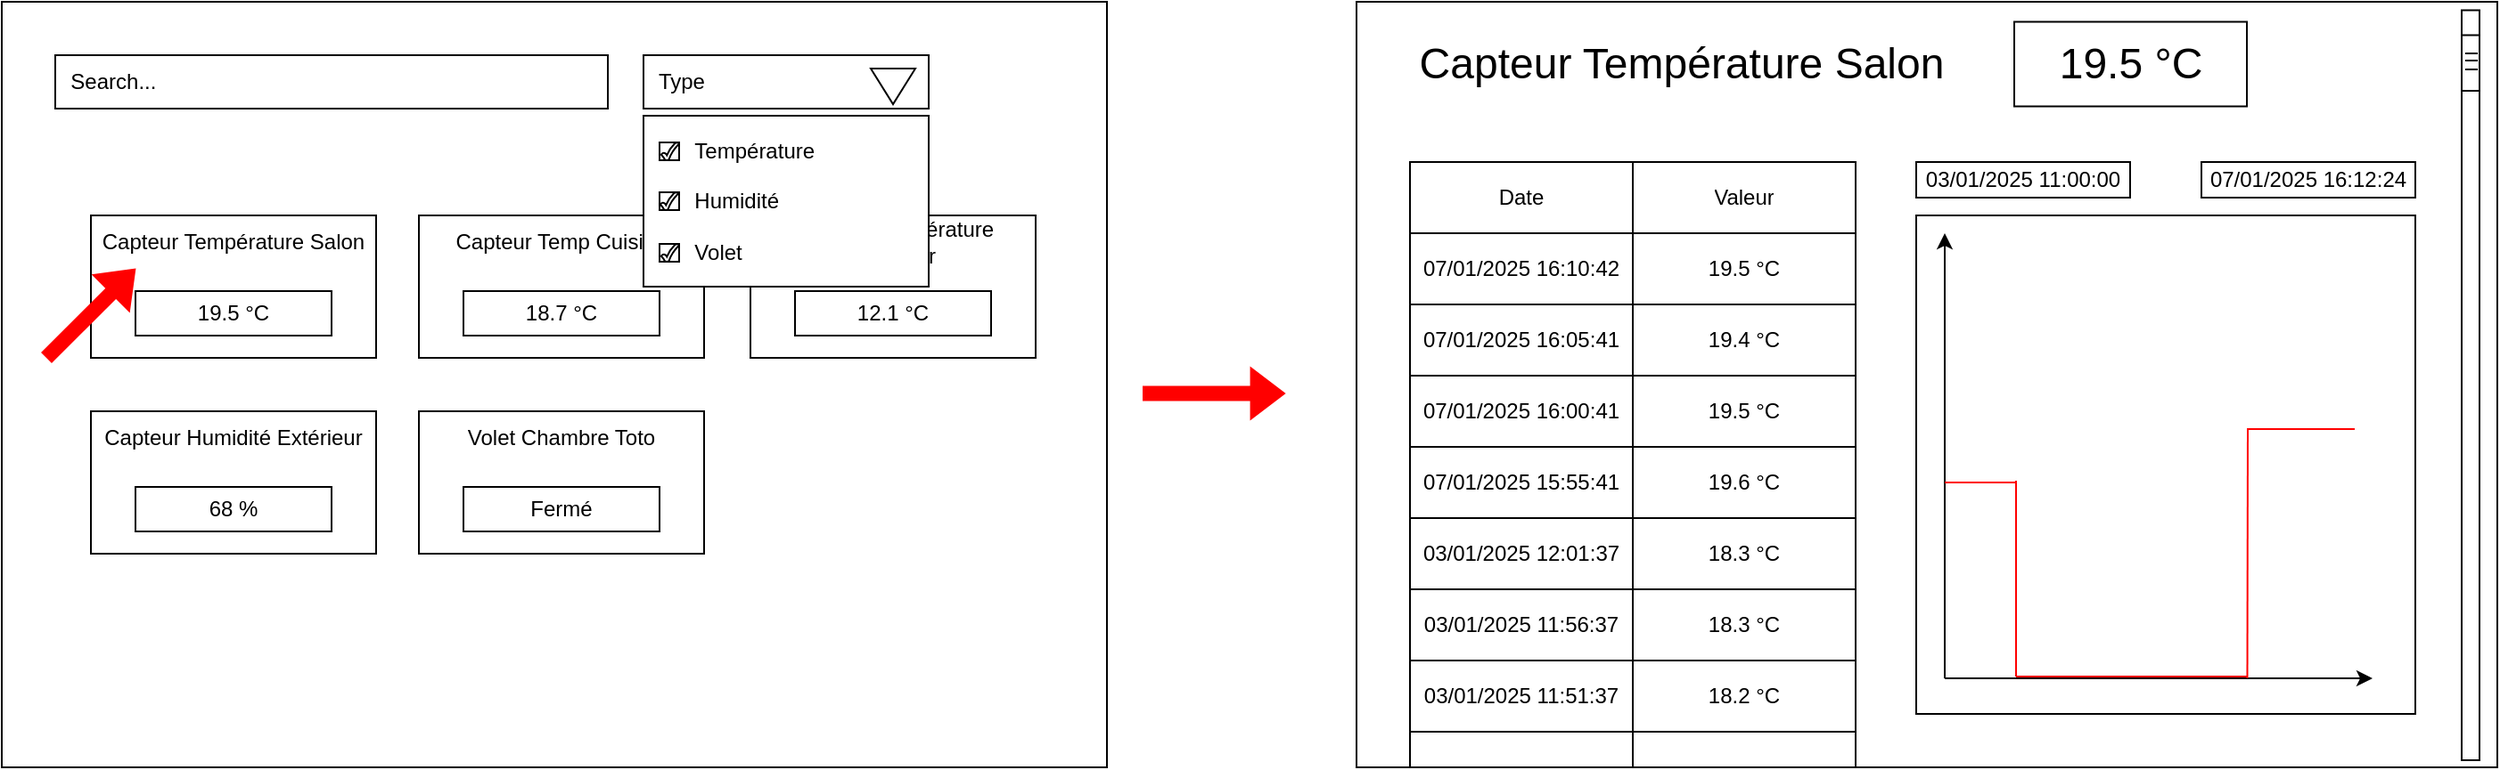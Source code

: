 <mxfile version="26.0.4">
  <diagram name="Page-1" id="Zfw16q6aDVAe8OGPtLQg">
    <mxGraphModel dx="2248" dy="920" grid="1" gridSize="10" guides="1" tooltips="1" connect="1" arrows="1" fold="1" page="1" pageScale="1" pageWidth="827" pageHeight="1169" math="0" shadow="0">
      <root>
        <mxCell id="0" />
        <mxCell id="1" parent="0" />
        <mxCell id="PC9kTfX994w1YG4X2F00-1" value="" style="rounded=0;whiteSpace=wrap;html=1;" vertex="1" parent="1">
          <mxGeometry x="20" y="20" width="620" height="430" as="geometry" />
        </mxCell>
        <mxCell id="PC9kTfX994w1YG4X2F00-2" value="&amp;nbsp; Type" style="rounded=0;whiteSpace=wrap;html=1;align=left;" vertex="1" parent="1">
          <mxGeometry x="380" y="50" width="160" height="30" as="geometry" />
        </mxCell>
        <mxCell id="PC9kTfX994w1YG4X2F00-11" value="" style="rounded=0;whiteSpace=wrap;html=1;" vertex="1" parent="1">
          <mxGeometry x="70" y="140" width="160" height="80" as="geometry" />
        </mxCell>
        <mxCell id="PC9kTfX994w1YG4X2F00-13" value="Capteur Température Salon" style="text;html=1;align=center;verticalAlign=middle;whiteSpace=wrap;rounded=0;" vertex="1" parent="1">
          <mxGeometry x="70" y="140" width="160" height="30" as="geometry" />
        </mxCell>
        <mxCell id="PC9kTfX994w1YG4X2F00-14" value="19.5 °C" style="rounded=0;whiteSpace=wrap;html=1;" vertex="1" parent="1">
          <mxGeometry x="95" y="182.5" width="110" height="25" as="geometry" />
        </mxCell>
        <mxCell id="PC9kTfX994w1YG4X2F00-15" value="" style="rounded=0;whiteSpace=wrap;html=1;" vertex="1" parent="1">
          <mxGeometry x="254" y="140" width="160" height="80" as="geometry" />
        </mxCell>
        <mxCell id="PC9kTfX994w1YG4X2F00-16" value="Capteur Temp Cuisine" style="text;html=1;align=center;verticalAlign=middle;whiteSpace=wrap;rounded=0;" vertex="1" parent="1">
          <mxGeometry x="254" y="140" width="160" height="30" as="geometry" />
        </mxCell>
        <mxCell id="PC9kTfX994w1YG4X2F00-17" value="18.7 °C" style="rounded=0;whiteSpace=wrap;html=1;" vertex="1" parent="1">
          <mxGeometry x="279" y="182.5" width="110" height="25" as="geometry" />
        </mxCell>
        <mxCell id="PC9kTfX994w1YG4X2F00-21" value="&lt;div align=&quot;left&quot;&gt;&amp;nbsp; Search...&lt;/div&gt;" style="rounded=0;whiteSpace=wrap;html=1;align=left;" vertex="1" parent="1">
          <mxGeometry x="50" y="50" width="310" height="30" as="geometry" />
        </mxCell>
        <mxCell id="PC9kTfX994w1YG4X2F00-22" value="" style="triangle;whiteSpace=wrap;html=1;rotation=90;" vertex="1" parent="1">
          <mxGeometry x="510" y="55" width="20" height="25" as="geometry" />
        </mxCell>
        <mxCell id="PC9kTfX994w1YG4X2F00-26" value="" style="group" vertex="1" connectable="0" parent="1">
          <mxGeometry x="440" y="140" width="160" height="80" as="geometry" />
        </mxCell>
        <mxCell id="PC9kTfX994w1YG4X2F00-18" value="" style="rounded=0;whiteSpace=wrap;html=1;" vertex="1" parent="PC9kTfX994w1YG4X2F00-26">
          <mxGeometry width="160" height="80" as="geometry" />
        </mxCell>
        <mxCell id="PC9kTfX994w1YG4X2F00-19" value="Capteur Température Extérieur" style="text;html=1;align=center;verticalAlign=middle;whiteSpace=wrap;rounded=0;" vertex="1" parent="PC9kTfX994w1YG4X2F00-26">
          <mxGeometry width="160" height="30" as="geometry" />
        </mxCell>
        <mxCell id="PC9kTfX994w1YG4X2F00-20" value="12.1 °C" style="rounded=0;whiteSpace=wrap;html=1;" vertex="1" parent="PC9kTfX994w1YG4X2F00-26">
          <mxGeometry x="25" y="42.5" width="110" height="25" as="geometry" />
        </mxCell>
        <mxCell id="PC9kTfX994w1YG4X2F00-27" value="" style="group" vertex="1" connectable="0" parent="1">
          <mxGeometry x="70" y="250" width="160" height="80" as="geometry" />
        </mxCell>
        <mxCell id="PC9kTfX994w1YG4X2F00-28" value="" style="rounded=0;whiteSpace=wrap;html=1;" vertex="1" parent="PC9kTfX994w1YG4X2F00-27">
          <mxGeometry width="160" height="80" as="geometry" />
        </mxCell>
        <mxCell id="PC9kTfX994w1YG4X2F00-29" value="Capteur Humidité Extérieur" style="text;html=1;align=center;verticalAlign=middle;whiteSpace=wrap;rounded=0;" vertex="1" parent="PC9kTfX994w1YG4X2F00-27">
          <mxGeometry width="160" height="30" as="geometry" />
        </mxCell>
        <mxCell id="PC9kTfX994w1YG4X2F00-30" value="68 %" style="rounded=0;whiteSpace=wrap;html=1;" vertex="1" parent="PC9kTfX994w1YG4X2F00-27">
          <mxGeometry x="25" y="42.5" width="110" height="25" as="geometry" />
        </mxCell>
        <mxCell id="PC9kTfX994w1YG4X2F00-31" value="" style="group" vertex="1" connectable="0" parent="1">
          <mxGeometry x="254" y="250" width="160" height="80" as="geometry" />
        </mxCell>
        <mxCell id="PC9kTfX994w1YG4X2F00-32" value="" style="rounded=0;whiteSpace=wrap;html=1;" vertex="1" parent="PC9kTfX994w1YG4X2F00-31">
          <mxGeometry width="160" height="80" as="geometry" />
        </mxCell>
        <mxCell id="PC9kTfX994w1YG4X2F00-33" value="Volet Chambre Toto" style="text;html=1;align=center;verticalAlign=middle;whiteSpace=wrap;rounded=0;" vertex="1" parent="PC9kTfX994w1YG4X2F00-31">
          <mxGeometry width="160" height="30" as="geometry" />
        </mxCell>
        <mxCell id="PC9kTfX994w1YG4X2F00-34" value="Fermé" style="rounded=0;whiteSpace=wrap;html=1;" vertex="1" parent="PC9kTfX994w1YG4X2F00-31">
          <mxGeometry x="25" y="42.5" width="110" height="25" as="geometry" />
        </mxCell>
        <mxCell id="PC9kTfX994w1YG4X2F00-23" value="&lt;div&gt;&lt;span style=&quot;white-space: pre;&quot;&gt;&#x9;&lt;/span&gt;Température&lt;/div&gt;&lt;div&gt;&lt;br&gt;&lt;/div&gt;&lt;div&gt;&lt;span style=&quot;white-space: pre;&quot;&gt;&#x9;&lt;/span&gt;Humidité&lt;/div&gt;&lt;div&gt;&lt;br&gt;&lt;/div&gt;&lt;div&gt;&lt;span style=&quot;white-space: pre;&quot;&gt;&#x9;&lt;/span&gt;Volet&lt;br&gt;&lt;/div&gt;" style="rounded=0;whiteSpace=wrap;html=1;align=left;" vertex="1" parent="1">
          <mxGeometry x="380" y="84" width="160" height="96" as="geometry" />
        </mxCell>
        <mxCell id="PC9kTfX994w1YG4X2F00-95" value="" style="rounded=0;whiteSpace=wrap;html=1;" vertex="1" parent="1">
          <mxGeometry x="389" y="99" width="11" height="10" as="geometry" />
        </mxCell>
        <mxCell id="PC9kTfX994w1YG4X2F00-96" value="" style="rounded=0;whiteSpace=wrap;html=1;" vertex="1" parent="1">
          <mxGeometry x="389" y="127" width="11" height="10" as="geometry" />
        </mxCell>
        <mxCell id="PC9kTfX994w1YG4X2F00-97" value="" style="rounded=0;whiteSpace=wrap;html=1;" vertex="1" parent="1">
          <mxGeometry x="389" y="156" width="11" height="10" as="geometry" />
        </mxCell>
        <mxCell id="PC9kTfX994w1YG4X2F00-98" value="" style="verticalLabelPosition=bottom;verticalAlign=top;html=1;shape=mxgraph.basic.tick" vertex="1" parent="1">
          <mxGeometry x="390" y="156" width="10" height="10" as="geometry" />
        </mxCell>
        <mxCell id="PC9kTfX994w1YG4X2F00-99" value="" style="verticalLabelPosition=bottom;verticalAlign=top;html=1;shape=mxgraph.basic.tick" vertex="1" parent="1">
          <mxGeometry x="389.5" y="127" width="10" height="10" as="geometry" />
        </mxCell>
        <mxCell id="PC9kTfX994w1YG4X2F00-100" value="" style="verticalLabelPosition=bottom;verticalAlign=top;html=1;shape=mxgraph.basic.tick" vertex="1" parent="1">
          <mxGeometry x="390" y="99" width="10" height="10" as="geometry" />
        </mxCell>
        <mxCell id="PC9kTfX994w1YG4X2F00-103" value="" style="shape=flexArrow;endArrow=classic;html=1;rounded=0;fillColor=#FF0000;width=7.429;endSize=5.903;strokeColor=#FF0000;" edge="1" parent="1">
          <mxGeometry width="50" height="50" relative="1" as="geometry">
            <mxPoint x="45" y="220" as="sourcePoint" />
            <mxPoint x="95" y="170" as="targetPoint" />
          </mxGeometry>
        </mxCell>
        <mxCell id="PC9kTfX994w1YG4X2F00-104" value="" style="rounded=0;whiteSpace=wrap;html=1;" vertex="1" parent="1">
          <mxGeometry x="780" y="20" width="640" height="430" as="geometry" />
        </mxCell>
        <mxCell id="PC9kTfX994w1YG4X2F00-105" value="&lt;font style=&quot;font-size: 24px;&quot;&gt;Capteur Température Salon&lt;/font&gt;" style="text;html=1;align=center;verticalAlign=middle;whiteSpace=wrap;rounded=0;" vertex="1" parent="1">
          <mxGeometry x="805" y="40" width="315" height="30" as="geometry" />
        </mxCell>
        <mxCell id="PC9kTfX994w1YG4X2F00-106" value="&lt;font style=&quot;font-size: 24px;&quot;&gt;19.5 °C&lt;/font&gt;" style="rounded=0;whiteSpace=wrap;html=1;" vertex="1" parent="1">
          <mxGeometry x="1149" y="31.25" width="130.5" height="47.5" as="geometry" />
        </mxCell>
        <mxCell id="PC9kTfX994w1YG4X2F00-107" value="" style="shape=table;startSize=0;container=1;collapsible=0;childLayout=tableLayout;" vertex="1" parent="1">
          <mxGeometry x="810" y="110" width="250" height="340" as="geometry" />
        </mxCell>
        <mxCell id="PC9kTfX994w1YG4X2F00-108" value="" style="shape=tableRow;horizontal=0;startSize=0;swimlaneHead=0;swimlaneBody=0;strokeColor=inherit;top=0;left=0;bottom=0;right=0;collapsible=0;dropTarget=0;fillColor=none;points=[[0,0.5],[1,0.5]];portConstraint=eastwest;" vertex="1" parent="PC9kTfX994w1YG4X2F00-107">
          <mxGeometry width="250" height="40" as="geometry" />
        </mxCell>
        <mxCell id="PC9kTfX994w1YG4X2F00-109" value="Date" style="shape=partialRectangle;html=1;whiteSpace=wrap;connectable=0;strokeColor=inherit;overflow=hidden;fillColor=none;top=0;left=0;bottom=0;right=0;pointerEvents=1;" vertex="1" parent="PC9kTfX994w1YG4X2F00-108">
          <mxGeometry width="125" height="40" as="geometry">
            <mxRectangle width="125" height="40" as="alternateBounds" />
          </mxGeometry>
        </mxCell>
        <mxCell id="PC9kTfX994w1YG4X2F00-110" value="Valeur" style="shape=partialRectangle;html=1;whiteSpace=wrap;connectable=0;strokeColor=inherit;overflow=hidden;fillColor=none;top=0;left=0;bottom=0;right=0;pointerEvents=1;" vertex="1" parent="PC9kTfX994w1YG4X2F00-108">
          <mxGeometry x="125" width="125" height="40" as="geometry">
            <mxRectangle width="125" height="40" as="alternateBounds" />
          </mxGeometry>
        </mxCell>
        <mxCell id="PC9kTfX994w1YG4X2F00-111" value="" style="shape=tableRow;horizontal=0;startSize=0;swimlaneHead=0;swimlaneBody=0;strokeColor=inherit;top=0;left=0;bottom=0;right=0;collapsible=0;dropTarget=0;fillColor=none;points=[[0,0.5],[1,0.5]];portConstraint=eastwest;" vertex="1" parent="PC9kTfX994w1YG4X2F00-107">
          <mxGeometry y="40" width="250" height="40" as="geometry" />
        </mxCell>
        <mxCell id="PC9kTfX994w1YG4X2F00-112" value="07/01/2025 16:10:42" style="shape=partialRectangle;html=1;whiteSpace=wrap;connectable=0;strokeColor=inherit;overflow=hidden;fillColor=none;top=0;left=0;bottom=0;right=0;pointerEvents=1;" vertex="1" parent="PC9kTfX994w1YG4X2F00-111">
          <mxGeometry width="125" height="40" as="geometry">
            <mxRectangle width="125" height="40" as="alternateBounds" />
          </mxGeometry>
        </mxCell>
        <mxCell id="PC9kTfX994w1YG4X2F00-113" value="19.5 °C" style="shape=partialRectangle;html=1;whiteSpace=wrap;connectable=0;strokeColor=inherit;overflow=hidden;fillColor=none;top=0;left=0;bottom=0;right=0;pointerEvents=1;" vertex="1" parent="PC9kTfX994w1YG4X2F00-111">
          <mxGeometry x="125" width="125" height="40" as="geometry">
            <mxRectangle width="125" height="40" as="alternateBounds" />
          </mxGeometry>
        </mxCell>
        <mxCell id="PC9kTfX994w1YG4X2F00-114" value="" style="shape=tableRow;horizontal=0;startSize=0;swimlaneHead=0;swimlaneBody=0;strokeColor=inherit;top=0;left=0;bottom=0;right=0;collapsible=0;dropTarget=0;fillColor=none;points=[[0,0.5],[1,0.5]];portConstraint=eastwest;" vertex="1" parent="PC9kTfX994w1YG4X2F00-107">
          <mxGeometry y="80" width="250" height="40" as="geometry" />
        </mxCell>
        <mxCell id="PC9kTfX994w1YG4X2F00-115" value="07/01/2025 16:05:41" style="shape=partialRectangle;html=1;whiteSpace=wrap;connectable=0;strokeColor=inherit;overflow=hidden;fillColor=none;top=0;left=0;bottom=0;right=0;pointerEvents=1;" vertex="1" parent="PC9kTfX994w1YG4X2F00-114">
          <mxGeometry width="125" height="40" as="geometry">
            <mxRectangle width="125" height="40" as="alternateBounds" />
          </mxGeometry>
        </mxCell>
        <mxCell id="PC9kTfX994w1YG4X2F00-116" value="19.4 °C" style="shape=partialRectangle;html=1;whiteSpace=wrap;connectable=0;strokeColor=inherit;overflow=hidden;fillColor=none;top=0;left=0;bottom=0;right=0;pointerEvents=1;" vertex="1" parent="PC9kTfX994w1YG4X2F00-114">
          <mxGeometry x="125" width="125" height="40" as="geometry">
            <mxRectangle width="125" height="40" as="alternateBounds" />
          </mxGeometry>
        </mxCell>
        <mxCell id="PC9kTfX994w1YG4X2F00-117" value="" style="shape=tableRow;horizontal=0;startSize=0;swimlaneHead=0;swimlaneBody=0;strokeColor=inherit;top=0;left=0;bottom=0;right=0;collapsible=0;dropTarget=0;fillColor=none;points=[[0,0.5],[1,0.5]];portConstraint=eastwest;" vertex="1" parent="PC9kTfX994w1YG4X2F00-107">
          <mxGeometry y="120" width="250" height="40" as="geometry" />
        </mxCell>
        <mxCell id="PC9kTfX994w1YG4X2F00-118" value="07/01/2025 16:00:41" style="shape=partialRectangle;html=1;whiteSpace=wrap;connectable=0;strokeColor=inherit;overflow=hidden;fillColor=none;top=0;left=0;bottom=0;right=0;pointerEvents=1;" vertex="1" parent="PC9kTfX994w1YG4X2F00-117">
          <mxGeometry width="125" height="40" as="geometry">
            <mxRectangle width="125" height="40" as="alternateBounds" />
          </mxGeometry>
        </mxCell>
        <mxCell id="PC9kTfX994w1YG4X2F00-119" value="19.5 °C" style="shape=partialRectangle;html=1;whiteSpace=wrap;connectable=0;strokeColor=inherit;overflow=hidden;fillColor=none;top=0;left=0;bottom=0;right=0;pointerEvents=1;" vertex="1" parent="PC9kTfX994w1YG4X2F00-117">
          <mxGeometry x="125" width="125" height="40" as="geometry">
            <mxRectangle width="125" height="40" as="alternateBounds" />
          </mxGeometry>
        </mxCell>
        <mxCell id="PC9kTfX994w1YG4X2F00-120" value="" style="shape=tableRow;horizontal=0;startSize=0;swimlaneHead=0;swimlaneBody=0;strokeColor=inherit;top=0;left=0;bottom=0;right=0;collapsible=0;dropTarget=0;fillColor=none;points=[[0,0.5],[1,0.5]];portConstraint=eastwest;" vertex="1" parent="PC9kTfX994w1YG4X2F00-107">
          <mxGeometry y="160" width="250" height="40" as="geometry" />
        </mxCell>
        <mxCell id="PC9kTfX994w1YG4X2F00-121" value="07/01/2025 15:55:41" style="shape=partialRectangle;html=1;whiteSpace=wrap;connectable=0;strokeColor=inherit;overflow=hidden;fillColor=none;top=0;left=0;bottom=0;right=0;pointerEvents=1;" vertex="1" parent="PC9kTfX994w1YG4X2F00-120">
          <mxGeometry width="125" height="40" as="geometry">
            <mxRectangle width="125" height="40" as="alternateBounds" />
          </mxGeometry>
        </mxCell>
        <mxCell id="PC9kTfX994w1YG4X2F00-122" value="19.6 °C" style="shape=partialRectangle;html=1;whiteSpace=wrap;connectable=0;strokeColor=inherit;overflow=hidden;fillColor=none;top=0;left=0;bottom=0;right=0;pointerEvents=1;" vertex="1" parent="PC9kTfX994w1YG4X2F00-120">
          <mxGeometry x="125" width="125" height="40" as="geometry">
            <mxRectangle width="125" height="40" as="alternateBounds" />
          </mxGeometry>
        </mxCell>
        <mxCell id="PC9kTfX994w1YG4X2F00-123" value="" style="shape=tableRow;horizontal=0;startSize=0;swimlaneHead=0;swimlaneBody=0;strokeColor=inherit;top=0;left=0;bottom=0;right=0;collapsible=0;dropTarget=0;fillColor=none;points=[[0,0.5],[1,0.5]];portConstraint=eastwest;" vertex="1" parent="PC9kTfX994w1YG4X2F00-107">
          <mxGeometry y="200" width="250" height="40" as="geometry" />
        </mxCell>
        <mxCell id="PC9kTfX994w1YG4X2F00-124" value="03/01/2025 12:01:37" style="shape=partialRectangle;html=1;whiteSpace=wrap;connectable=0;strokeColor=inherit;overflow=hidden;fillColor=none;top=0;left=0;bottom=0;right=0;pointerEvents=1;" vertex="1" parent="PC9kTfX994w1YG4X2F00-123">
          <mxGeometry width="125" height="40" as="geometry">
            <mxRectangle width="125" height="40" as="alternateBounds" />
          </mxGeometry>
        </mxCell>
        <mxCell id="PC9kTfX994w1YG4X2F00-125" value="18.3 °C" style="shape=partialRectangle;html=1;whiteSpace=wrap;connectable=0;strokeColor=inherit;overflow=hidden;fillColor=none;top=0;left=0;bottom=0;right=0;pointerEvents=1;" vertex="1" parent="PC9kTfX994w1YG4X2F00-123">
          <mxGeometry x="125" width="125" height="40" as="geometry">
            <mxRectangle width="125" height="40" as="alternateBounds" />
          </mxGeometry>
        </mxCell>
        <mxCell id="PC9kTfX994w1YG4X2F00-126" value="" style="shape=tableRow;horizontal=0;startSize=0;swimlaneHead=0;swimlaneBody=0;strokeColor=inherit;top=0;left=0;bottom=0;right=0;collapsible=0;dropTarget=0;fillColor=none;points=[[0,0.5],[1,0.5]];portConstraint=eastwest;" vertex="1" parent="PC9kTfX994w1YG4X2F00-107">
          <mxGeometry y="240" width="250" height="40" as="geometry" />
        </mxCell>
        <mxCell id="PC9kTfX994w1YG4X2F00-127" value="03/01/2025 11:56:37" style="shape=partialRectangle;html=1;whiteSpace=wrap;connectable=0;strokeColor=inherit;overflow=hidden;fillColor=none;top=0;left=0;bottom=0;right=0;pointerEvents=1;" vertex="1" parent="PC9kTfX994w1YG4X2F00-126">
          <mxGeometry width="125" height="40" as="geometry">
            <mxRectangle width="125" height="40" as="alternateBounds" />
          </mxGeometry>
        </mxCell>
        <mxCell id="PC9kTfX994w1YG4X2F00-128" value="18.3 °C" style="shape=partialRectangle;html=1;whiteSpace=wrap;connectable=0;strokeColor=inherit;overflow=hidden;fillColor=none;top=0;left=0;bottom=0;right=0;pointerEvents=1;" vertex="1" parent="PC9kTfX994w1YG4X2F00-126">
          <mxGeometry x="125" width="125" height="40" as="geometry">
            <mxRectangle width="125" height="40" as="alternateBounds" />
          </mxGeometry>
        </mxCell>
        <mxCell id="PC9kTfX994w1YG4X2F00-129" value="" style="shape=tableRow;horizontal=0;startSize=0;swimlaneHead=0;swimlaneBody=0;strokeColor=inherit;top=0;left=0;bottom=0;right=0;collapsible=0;dropTarget=0;fillColor=none;points=[[0,0.5],[1,0.5]];portConstraint=eastwest;" vertex="1" parent="PC9kTfX994w1YG4X2F00-107">
          <mxGeometry y="280" width="250" height="40" as="geometry" />
        </mxCell>
        <mxCell id="PC9kTfX994w1YG4X2F00-130" value="03/01/2025 11:51:37" style="shape=partialRectangle;html=1;whiteSpace=wrap;connectable=0;strokeColor=inherit;overflow=hidden;fillColor=none;top=0;left=0;bottom=0;right=0;pointerEvents=1;" vertex="1" parent="PC9kTfX994w1YG4X2F00-129">
          <mxGeometry width="125" height="40" as="geometry">
            <mxRectangle width="125" height="40" as="alternateBounds" />
          </mxGeometry>
        </mxCell>
        <mxCell id="PC9kTfX994w1YG4X2F00-131" value="18.2 °C" style="shape=partialRectangle;html=1;whiteSpace=wrap;connectable=0;strokeColor=inherit;overflow=hidden;fillColor=none;top=0;left=0;bottom=0;right=0;pointerEvents=1;" vertex="1" parent="PC9kTfX994w1YG4X2F00-129">
          <mxGeometry x="125" width="125" height="40" as="geometry">
            <mxRectangle width="125" height="40" as="alternateBounds" />
          </mxGeometry>
        </mxCell>
        <mxCell id="PC9kTfX994w1YG4X2F00-132" value="" style="shape=tableRow;horizontal=0;startSize=0;swimlaneHead=0;swimlaneBody=0;strokeColor=inherit;top=0;left=0;bottom=0;right=0;collapsible=0;dropTarget=0;fillColor=none;points=[[0,0.5],[1,0.5]];portConstraint=eastwest;" vertex="1" parent="PC9kTfX994w1YG4X2F00-107">
          <mxGeometry y="320" width="250" height="20" as="geometry" />
        </mxCell>
        <mxCell id="PC9kTfX994w1YG4X2F00-133" value="" style="shape=partialRectangle;html=1;whiteSpace=wrap;connectable=0;strokeColor=inherit;overflow=hidden;fillColor=none;top=0;left=0;bottom=0;right=0;pointerEvents=1;" vertex="1" parent="PC9kTfX994w1YG4X2F00-132">
          <mxGeometry width="125" height="20" as="geometry">
            <mxRectangle width="125" height="20" as="alternateBounds" />
          </mxGeometry>
        </mxCell>
        <mxCell id="PC9kTfX994w1YG4X2F00-134" value="" style="shape=partialRectangle;html=1;whiteSpace=wrap;connectable=0;strokeColor=inherit;overflow=hidden;fillColor=none;top=0;left=0;bottom=0;right=0;pointerEvents=1;" vertex="1" parent="PC9kTfX994w1YG4X2F00-132">
          <mxGeometry x="125" width="125" height="20" as="geometry">
            <mxRectangle width="125" height="20" as="alternateBounds" />
          </mxGeometry>
        </mxCell>
        <mxCell id="PC9kTfX994w1YG4X2F00-135" value="" style="whiteSpace=wrap;html=1;aspect=fixed;" vertex="1" parent="1">
          <mxGeometry x="1094" y="140" width="280" height="280" as="geometry" />
        </mxCell>
        <mxCell id="PC9kTfX994w1YG4X2F00-136" value="" style="endArrow=classic;html=1;rounded=0;entryX=0;entryY=0;entryDx=0;entryDy=0;" edge="1" parent="1">
          <mxGeometry width="50" height="50" relative="1" as="geometry">
            <mxPoint x="1110" y="400" as="sourcePoint" />
            <mxPoint x="1110" y="150" as="targetPoint" />
          </mxGeometry>
        </mxCell>
        <mxCell id="PC9kTfX994w1YG4X2F00-137" value="" style="endArrow=classic;html=1;rounded=0;" edge="1" parent="1">
          <mxGeometry width="50" height="50" relative="1" as="geometry">
            <mxPoint x="1110" y="400" as="sourcePoint" />
            <mxPoint x="1350" y="400" as="targetPoint" />
          </mxGeometry>
        </mxCell>
        <mxCell id="PC9kTfX994w1YG4X2F00-142" value="" style="endArrow=none;html=1;rounded=0;strokeColor=#FF0000;" edge="1" parent="1">
          <mxGeometry width="50" height="50" relative="1" as="geometry">
            <mxPoint x="1110" y="290" as="sourcePoint" />
            <mxPoint x="1150" y="290" as="targetPoint" />
          </mxGeometry>
        </mxCell>
        <mxCell id="PC9kTfX994w1YG4X2F00-143" value="" style="endArrow=none;html=1;rounded=0;strokeColor=#FF0000;" edge="1" parent="1">
          <mxGeometry width="50" height="50" relative="1" as="geometry">
            <mxPoint x="1150" y="399" as="sourcePoint" />
            <mxPoint x="1150" y="289" as="targetPoint" />
          </mxGeometry>
        </mxCell>
        <mxCell id="PC9kTfX994w1YG4X2F00-144" value="" style="endArrow=none;html=1;rounded=0;strokeColor=#FF0000;" edge="1" parent="1">
          <mxGeometry width="50" height="50" relative="1" as="geometry">
            <mxPoint x="1150" y="399" as="sourcePoint" />
            <mxPoint x="1280" y="399" as="targetPoint" />
          </mxGeometry>
        </mxCell>
        <mxCell id="PC9kTfX994w1YG4X2F00-145" value="" style="endArrow=none;html=1;rounded=0;strokeColor=#FF0000;" edge="1" parent="1">
          <mxGeometry width="50" height="50" relative="1" as="geometry">
            <mxPoint x="1279.5" y="260" as="sourcePoint" />
            <mxPoint x="1340" y="260" as="targetPoint" />
          </mxGeometry>
        </mxCell>
        <mxCell id="PC9kTfX994w1YG4X2F00-146" value="" style="endArrow=none;html=1;rounded=0;strokeColor=#FF0000;" edge="1" parent="1">
          <mxGeometry width="50" height="50" relative="1" as="geometry">
            <mxPoint x="1279.75" y="400" as="sourcePoint" />
            <mxPoint x="1280" y="260" as="targetPoint" />
          </mxGeometry>
        </mxCell>
        <mxCell id="PC9kTfX994w1YG4X2F00-147" value="" style="rounded=0;whiteSpace=wrap;html=1;" vertex="1" parent="1">
          <mxGeometry x="1400" y="24.75" width="10" height="421.25" as="geometry" />
        </mxCell>
        <mxCell id="PC9kTfX994w1YG4X2F00-148" value="" style="rounded=0;whiteSpace=wrap;html=1;" vertex="1" parent="1">
          <mxGeometry x="1400" y="38.75" width="10" height="31.25" as="geometry" />
        </mxCell>
        <mxCell id="PC9kTfX994w1YG4X2F00-149" value="" style="endArrow=none;html=1;rounded=0;" edge="1" parent="1">
          <mxGeometry width="50" height="50" relative="1" as="geometry">
            <mxPoint x="1402" y="49" as="sourcePoint" />
            <mxPoint x="1409" y="49" as="targetPoint" />
          </mxGeometry>
        </mxCell>
        <mxCell id="PC9kTfX994w1YG4X2F00-150" value="" style="endArrow=none;html=1;rounded=0;" edge="1" parent="1">
          <mxGeometry width="50" height="50" relative="1" as="geometry">
            <mxPoint x="1402" y="53" as="sourcePoint" />
            <mxPoint x="1409" y="53" as="targetPoint" />
          </mxGeometry>
        </mxCell>
        <mxCell id="PC9kTfX994w1YG4X2F00-151" value="" style="endArrow=none;html=1;rounded=0;" edge="1" parent="1">
          <mxGeometry width="50" height="50" relative="1" as="geometry">
            <mxPoint x="1402" y="58" as="sourcePoint" />
            <mxPoint x="1409" y="58" as="targetPoint" />
          </mxGeometry>
        </mxCell>
        <mxCell id="PC9kTfX994w1YG4X2F00-152" value="03/01/2025 11:00:00" style="rounded=0;whiteSpace=wrap;html=1;" vertex="1" parent="1">
          <mxGeometry x="1094" y="110" width="120" height="20" as="geometry" />
        </mxCell>
        <mxCell id="PC9kTfX994w1YG4X2F00-153" value="07/01/2025 16:12:24" style="rounded=0;whiteSpace=wrap;html=1;" vertex="1" parent="1">
          <mxGeometry x="1254" y="110" width="120" height="20" as="geometry" />
        </mxCell>
        <mxCell id="PC9kTfX994w1YG4X2F00-156" value="" style="shape=flexArrow;endArrow=classic;html=1;rounded=0;fillColor=#FF0000;width=7.429;endSize=5.903;strokeColor=#FF0000;" edge="1" parent="1">
          <mxGeometry width="50" height="50" relative="1" as="geometry">
            <mxPoint x="660" y="240" as="sourcePoint" />
            <mxPoint x="740" y="240" as="targetPoint" />
          </mxGeometry>
        </mxCell>
      </root>
    </mxGraphModel>
  </diagram>
</mxfile>
